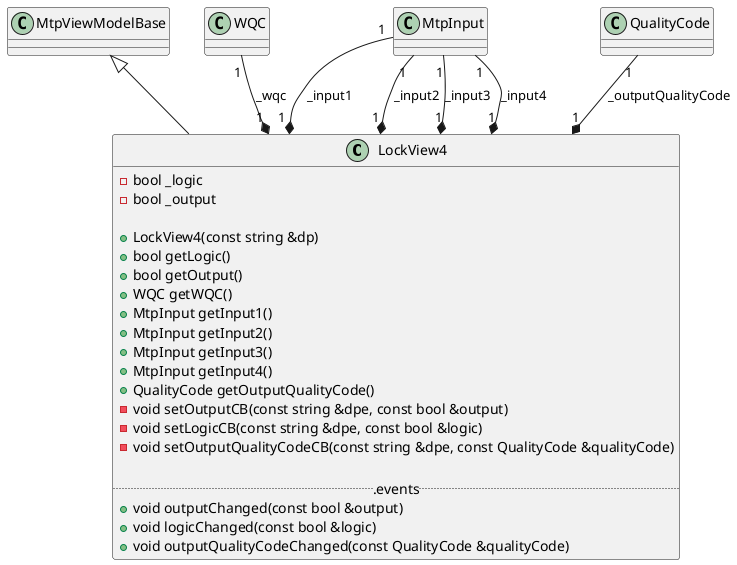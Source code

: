 @startuml LockView4

class LockView4
{
    - bool _logic
    - bool _output

    + LockView4(const string &dp)
    + bool getLogic()
    + bool getOutput()
    + WQC getWQC()
    + MtpInput getInput1()
    + MtpInput getInput2()
    + MtpInput getInput3()
    + MtpInput getInput4()
    + QualityCode getOutputQualityCode()
    ' DPE: Out
    - void setOutputCB(const string &dpe, const bool &output)
    ' DPE: Logic
    - void setLogicCB(const string &dpe, const bool &logic)
    ' DPE: OutQC
    - void setOutputQualityCodeCB(const string &dpe, const QualityCode &qualityCode)

    ...events..
    + void outputChanged(const bool &output)
    + void logicChanged(const bool &logic)
    + void outputQualityCodeChanged(const QualityCode &qualityCode)
}

MtpViewModelBase <|-- LockView4
' DPE: WQC
WQC "1" --* "1" LockView4 : _wqc
' DPE: In1En, In1, In1QC, In1Inv, In1Txt
MtpInput "1" --* "1" LockView4 : _input1
' DPE: In2En, In2, In2QC, In2Inv, In2Txt
MtpInput "1" --* "1" LockView4 : _input2
' DPE: In3En, In3, In3QC, In3Inv, In3Txt
MtpInput "1" --* "1" LockView4 : _input3
' DPE: In4En, In4, In4QC, In4Inv, In4Txt
MtpInput "1" --* "1" LockView4 : _input4
' DPE: OutQC
QualityCode "1" --* "1" LockView4 : _outputQualityCode

@enduml